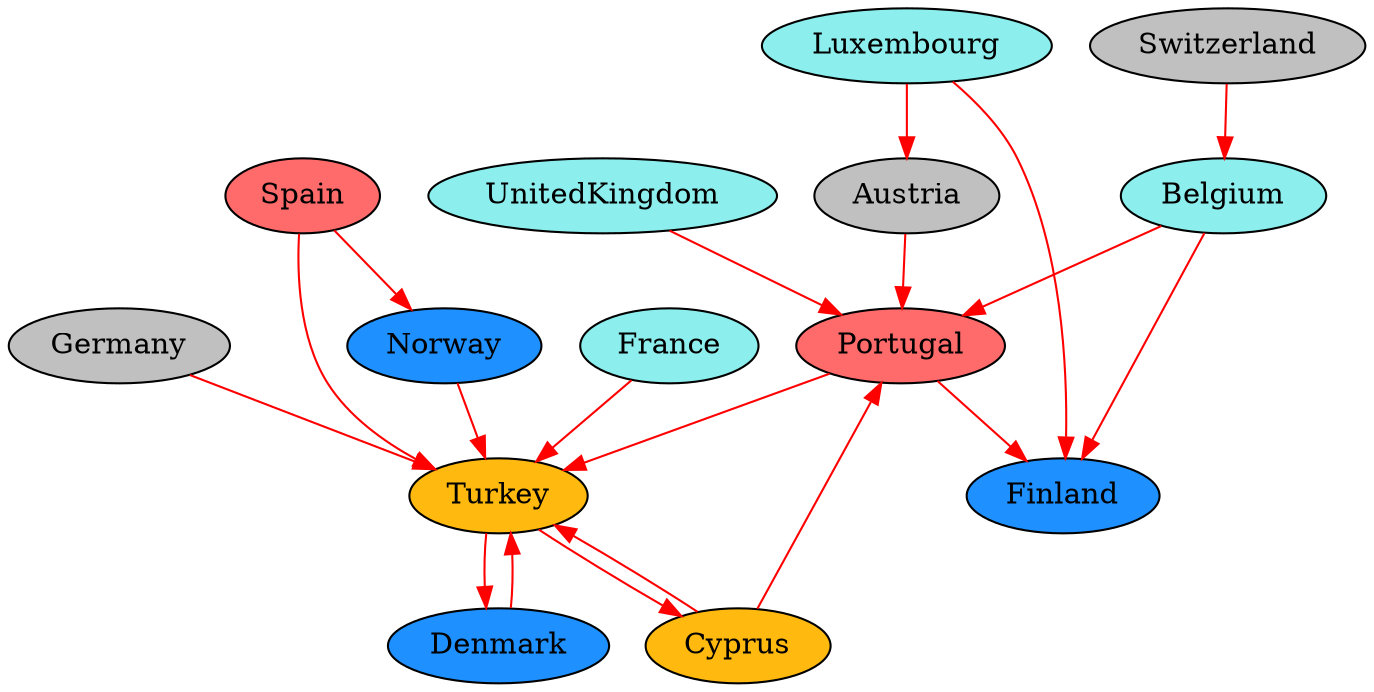 digraph avoid {  Austria [style=filled,fillcolor=gray]; Belgium [style=filled,fillcolor=darkslategray2]; Cyprus [style=filled,fillcolor=darkgoldenrod1]; Denmark [style=filled,fillcolor=dodgerblue]; Finland [style=filled,fillcolor=dodgerblue]; France [style=filled,fillcolor=darkslategray2]; Germany [style=filled,fillcolor=gray]; Luxembourg [style=filled,fillcolor=darkslategray2]; Norway [style=filled,fillcolor=dodgerblue]; Portugal [style=filled,fillcolor=indianred1]; Spain [style=filled,fillcolor=indianred1]; Switzerland [style=filled,fillcolor=gray]; Turkey [style=filled,fillcolor=darkgoldenrod1]; UnitedKingdom [style=filled,fillcolor=darkslategray2]; Austria->Portugal [ color=red penwidth=1];Belgium->Finland [ color=red penwidth=1];Belgium->Portugal [ color=red penwidth=1];Cyprus->Portugal [ color=red penwidth=1];Cyprus->Turkey [ color=red penwidth=1];Denmark->Turkey [ color=red penwidth=1];France->Turkey [ color=red penwidth=1];Germany->Turkey [ color=red penwidth=1];Luxembourg->Austria [ color=red penwidth=1];Luxembourg->Finland [ color=red penwidth=1];Norway->Turkey [ color=red penwidth=1];Portugal->Finland [ color=red penwidth=1];Portugal->Turkey [ color=red penwidth=1];Spain->Norway [ color=red penwidth=1];Spain->Turkey [ color=red penwidth=1];Switzerland->Belgium [ color=red penwidth=1];Turkey->Cyprus [ color=red penwidth=1];Turkey->Denmark [ color=red penwidth=1];UnitedKingdom->Portugal [ color=red penwidth=1];}
